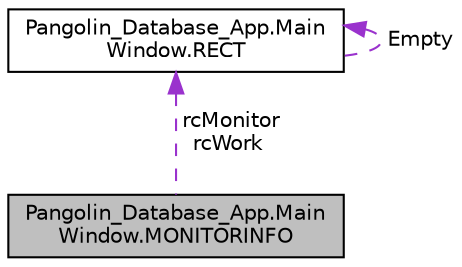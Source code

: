 digraph "Pangolin_Database_App.MainWindow.MONITORINFO"
{
 // LATEX_PDF_SIZE
  edge [fontname="Helvetica",fontsize="10",labelfontname="Helvetica",labelfontsize="10"];
  node [fontname="Helvetica",fontsize="10",shape=record];
  Node1 [label="Pangolin_Database_App.Main\lWindow.MONITORINFO",height=0.2,width=0.4,color="black", fillcolor="grey75", style="filled", fontcolor="black",tooltip=" "];
  Node2 -> Node1 [dir="back",color="darkorchid3",fontsize="10",style="dashed",label=" rcMonitor\nrcWork" ];
  Node2 [label="Pangolin_Database_App.Main\lWindow.RECT",height=0.2,width=0.4,color="black", fillcolor="white", style="filled",URL="$struct_pangolin___database___app_1_1_main_window_1_1_r_e_c_t.html",tooltip=" "];
  Node2 -> Node2 [dir="back",color="darkorchid3",fontsize="10",style="dashed",label=" Empty" ];
}
